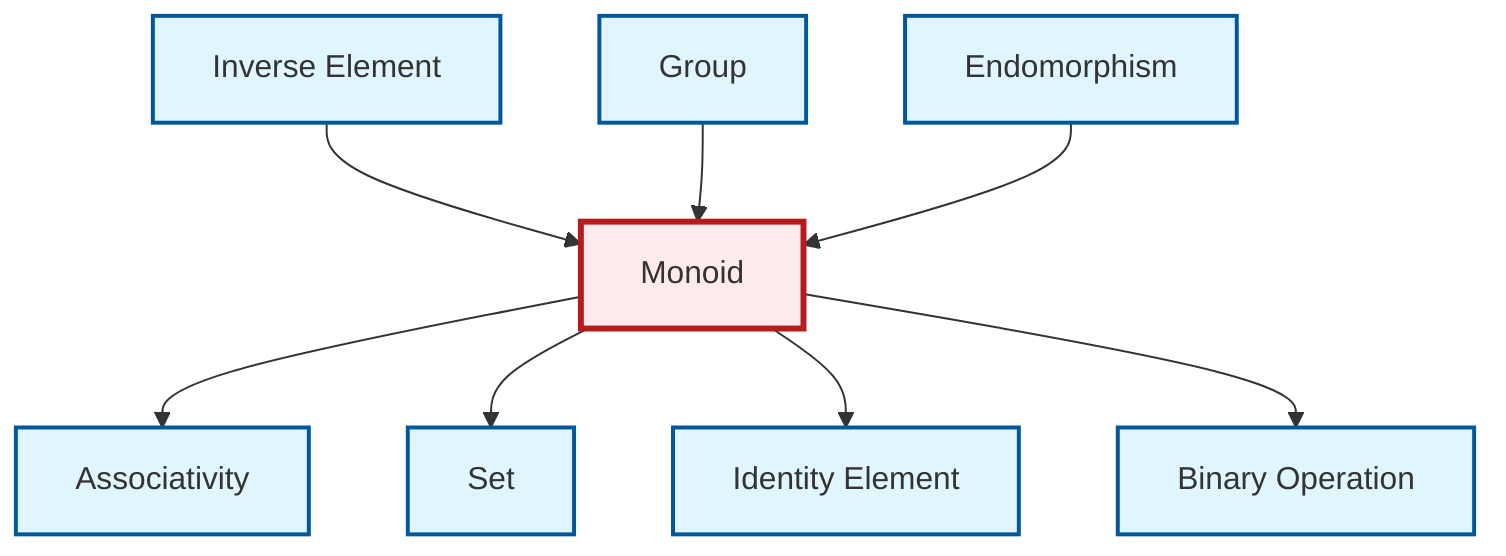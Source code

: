 graph TD
    classDef definition fill:#e1f5fe,stroke:#01579b,stroke-width:2px
    classDef theorem fill:#f3e5f5,stroke:#4a148c,stroke-width:2px
    classDef axiom fill:#fff3e0,stroke:#e65100,stroke-width:2px
    classDef example fill:#e8f5e9,stroke:#1b5e20,stroke-width:2px
    classDef current fill:#ffebee,stroke:#b71c1c,stroke-width:3px
    def-monoid["Monoid"]:::definition
    def-inverse-element["Inverse Element"]:::definition
    def-endomorphism["Endomorphism"]:::definition
    def-associativity["Associativity"]:::definition
    def-identity-element["Identity Element"]:::definition
    def-group["Group"]:::definition
    def-set["Set"]:::definition
    def-binary-operation["Binary Operation"]:::definition
    def-inverse-element --> def-monoid
    def-monoid --> def-associativity
    def-monoid --> def-set
    def-monoid --> def-identity-element
    def-group --> def-monoid
    def-endomorphism --> def-monoid
    def-monoid --> def-binary-operation
    class def-monoid current